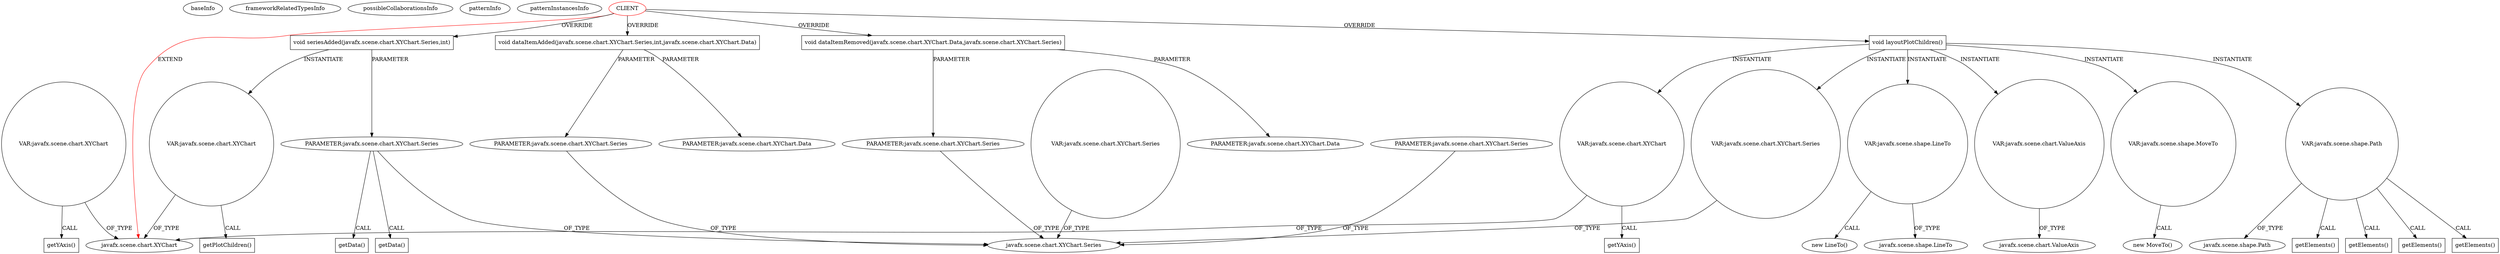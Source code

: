 digraph {
baseInfo[graphId=2713,category="pattern",isAnonymous=false,possibleRelation=false]
frameworkRelatedTypesInfo[0="javafx.scene.chart.XYChart"]
possibleCollaborationsInfo[]
patternInfo[frequency=2.0,patternRootClient=0]
patternInstancesInfo[0="LichuanLu-ShunUI-FX~/LichuanLu-ShunUI-FX/ShunUI-FX-master/src/view/chart/StackedBarChart.java~StackedBarChart~811",1="TomaszKorecki-InvestorAssistant~/TomaszKorecki-InvestorAssistant/InvestorAssistant-master/Investor's assistant/src/investor/charts/CandleChart.java~CandleStickChart~1473"]
1[label="javafx.scene.chart.XYChart",vertexType="FRAMEWORK_CLASS_TYPE",isFrameworkType=false]
539[label="VAR:javafx.scene.chart.XYChart",vertexType="VARIABLE_EXPRESION",isFrameworkType=false,shape=circle]
540[label="getYAxis()",vertexType="INSIDE_CALL",isFrameworkType=false,shape=box]
0[label="CLIENT",vertexType="ROOT_CLIENT_CLASS_DECLARATION",isFrameworkType=false,color=red]
12[label="void dataItemAdded(javafx.scene.chart.XYChart.Series,int,javafx.scene.chart.XYChart.Data)",vertexType="OVERRIDING_METHOD_DECLARATION",isFrameworkType=false,shape=box]
13[label="PARAMETER:javafx.scene.chart.XYChart.Series",vertexType="PARAMETER_DECLARATION",isFrameworkType=false]
77[label="void seriesAdded(javafx.scene.chart.XYChart.Series,int)",vertexType="OVERRIDING_METHOD_DECLARATION",isFrameworkType=false,shape=box]
78[label="PARAMETER:javafx.scene.chart.XYChart.Series",vertexType="PARAMETER_DECLARATION",isFrameworkType=false]
81[label="getData()",vertexType="INSIDE_CALL",isFrameworkType=false,shape=box]
83[label="getData()",vertexType="INSIDE_CALL",isFrameworkType=false,shape=box]
29[label="void dataItemRemoved(javafx.scene.chart.XYChart.Data,javafx.scene.chart.XYChart.Series)",vertexType="OVERRIDING_METHOD_DECLARATION",isFrameworkType=false,shape=box]
32[label="PARAMETER:javafx.scene.chart.XYChart.Series",vertexType="PARAMETER_DECLARATION",isFrameworkType=false]
30[label="PARAMETER:javafx.scene.chart.XYChart.Data",vertexType="PARAMETER_DECLARATION",isFrameworkType=false]
15[label="PARAMETER:javafx.scene.chart.XYChart.Data",vertexType="PARAMETER_DECLARATION",isFrameworkType=false]
14[label="javafx.scene.chart.XYChart.Series",vertexType="FRAMEWORK_CLASS_TYPE",isFrameworkType=false]
108[label="PARAMETER:javafx.scene.chart.XYChart.Series",vertexType="PARAMETER_DECLARATION",isFrameworkType=false]
206[label="void layoutPlotChildren()",vertexType="OVERRIDING_METHOD_DECLARATION",isFrameworkType=false,shape=box]
223[label="VAR:javafx.scene.shape.Path",vertexType="VARIABLE_EXPRESION",isFrameworkType=false,shape=circle]
97[label="javafx.scene.shape.Path",vertexType="FRAMEWORK_CLASS_TYPE",isFrameworkType=false]
324[label="VAR:javafx.scene.shape.LineTo",vertexType="VARIABLE_EXPRESION",isFrameworkType=false,shape=circle]
323[label="new LineTo()",vertexType="CONSTRUCTOR_CALL",isFrameworkType=false]
315[label="javafx.scene.shape.LineTo",vertexType="FRAMEWORK_CLASS_TYPE",isFrameworkType=false]
210[label="VAR:javafx.scene.chart.ValueAxis",vertexType="VARIABLE_EXPRESION",isFrameworkType=false,shape=circle]
11[label="javafx.scene.chart.ValueAxis",vertexType="FRAMEWORK_CLASS_TYPE",isFrameworkType=false]
224[label="getElements()",vertexType="INSIDE_CALL",isFrameworkType=false,shape=box]
307[label="getElements()",vertexType="INSIDE_CALL",isFrameworkType=false,shape=box]
317[label="getElements()",vertexType="INSIDE_CALL",isFrameworkType=false,shape=box]
322[label="getElements()",vertexType="INSIDE_CALL",isFrameworkType=false,shape=box]
309[label="VAR:javafx.scene.shape.MoveTo",vertexType="VARIABLE_EXPRESION",isFrameworkType=false,shape=circle]
308[label="new MoveTo()",vertexType="CONSTRUCTOR_CALL",isFrameworkType=false]
340[label="VAR:javafx.scene.chart.XYChart.Series",vertexType="VARIABLE_EXPRESION",isFrameworkType=false,shape=circle]
218[label="VAR:javafx.scene.chart.XYChart.Series",vertexType="VARIABLE_EXPRESION",isFrameworkType=false,shape=circle]
92[label="VAR:javafx.scene.chart.XYChart",vertexType="VARIABLE_EXPRESION",isFrameworkType=false,shape=circle]
106[label="getPlotChildren()",vertexType="INSIDE_CALL",isFrameworkType=false,shape=box]
213[label="VAR:javafx.scene.chart.XYChart",vertexType="VARIABLE_EXPRESION",isFrameworkType=false,shape=circle]
305[label="getYAxis()",vertexType="INSIDE_CALL",isFrameworkType=false,shape=box]
92->106[label="CALL"]
213->1[label="OF_TYPE"]
78->83[label="CALL"]
309->308[label="CALL"]
12->15[label="PARAMETER"]
206->218[label="INSTANTIATE"]
218->14[label="OF_TYPE"]
29->32[label="PARAMETER"]
77->78[label="PARAMETER"]
32->14[label="OF_TYPE"]
0->12[label="OVERRIDE"]
223->224[label="CALL"]
223->317[label="CALL"]
0->29[label="OVERRIDE"]
0->206[label="OVERRIDE"]
539->540[label="CALL"]
324->315[label="OF_TYPE"]
77->92[label="INSTANTIATE"]
12->13[label="PARAMETER"]
206->213[label="INSTANTIATE"]
108->14[label="OF_TYPE"]
223->322[label="CALL"]
206->223[label="INSTANTIATE"]
92->1[label="OF_TYPE"]
78->14[label="OF_TYPE"]
210->11[label="OF_TYPE"]
13->14[label="OF_TYPE"]
539->1[label="OF_TYPE"]
0->77[label="OVERRIDE"]
206->324[label="INSTANTIATE"]
213->305[label="CALL"]
340->14[label="OF_TYPE"]
206->210[label="INSTANTIATE"]
78->81[label="CALL"]
223->307[label="CALL"]
0->1[label="EXTEND",color=red]
206->309[label="INSTANTIATE"]
223->97[label="OF_TYPE"]
29->30[label="PARAMETER"]
324->323[label="CALL"]
}

